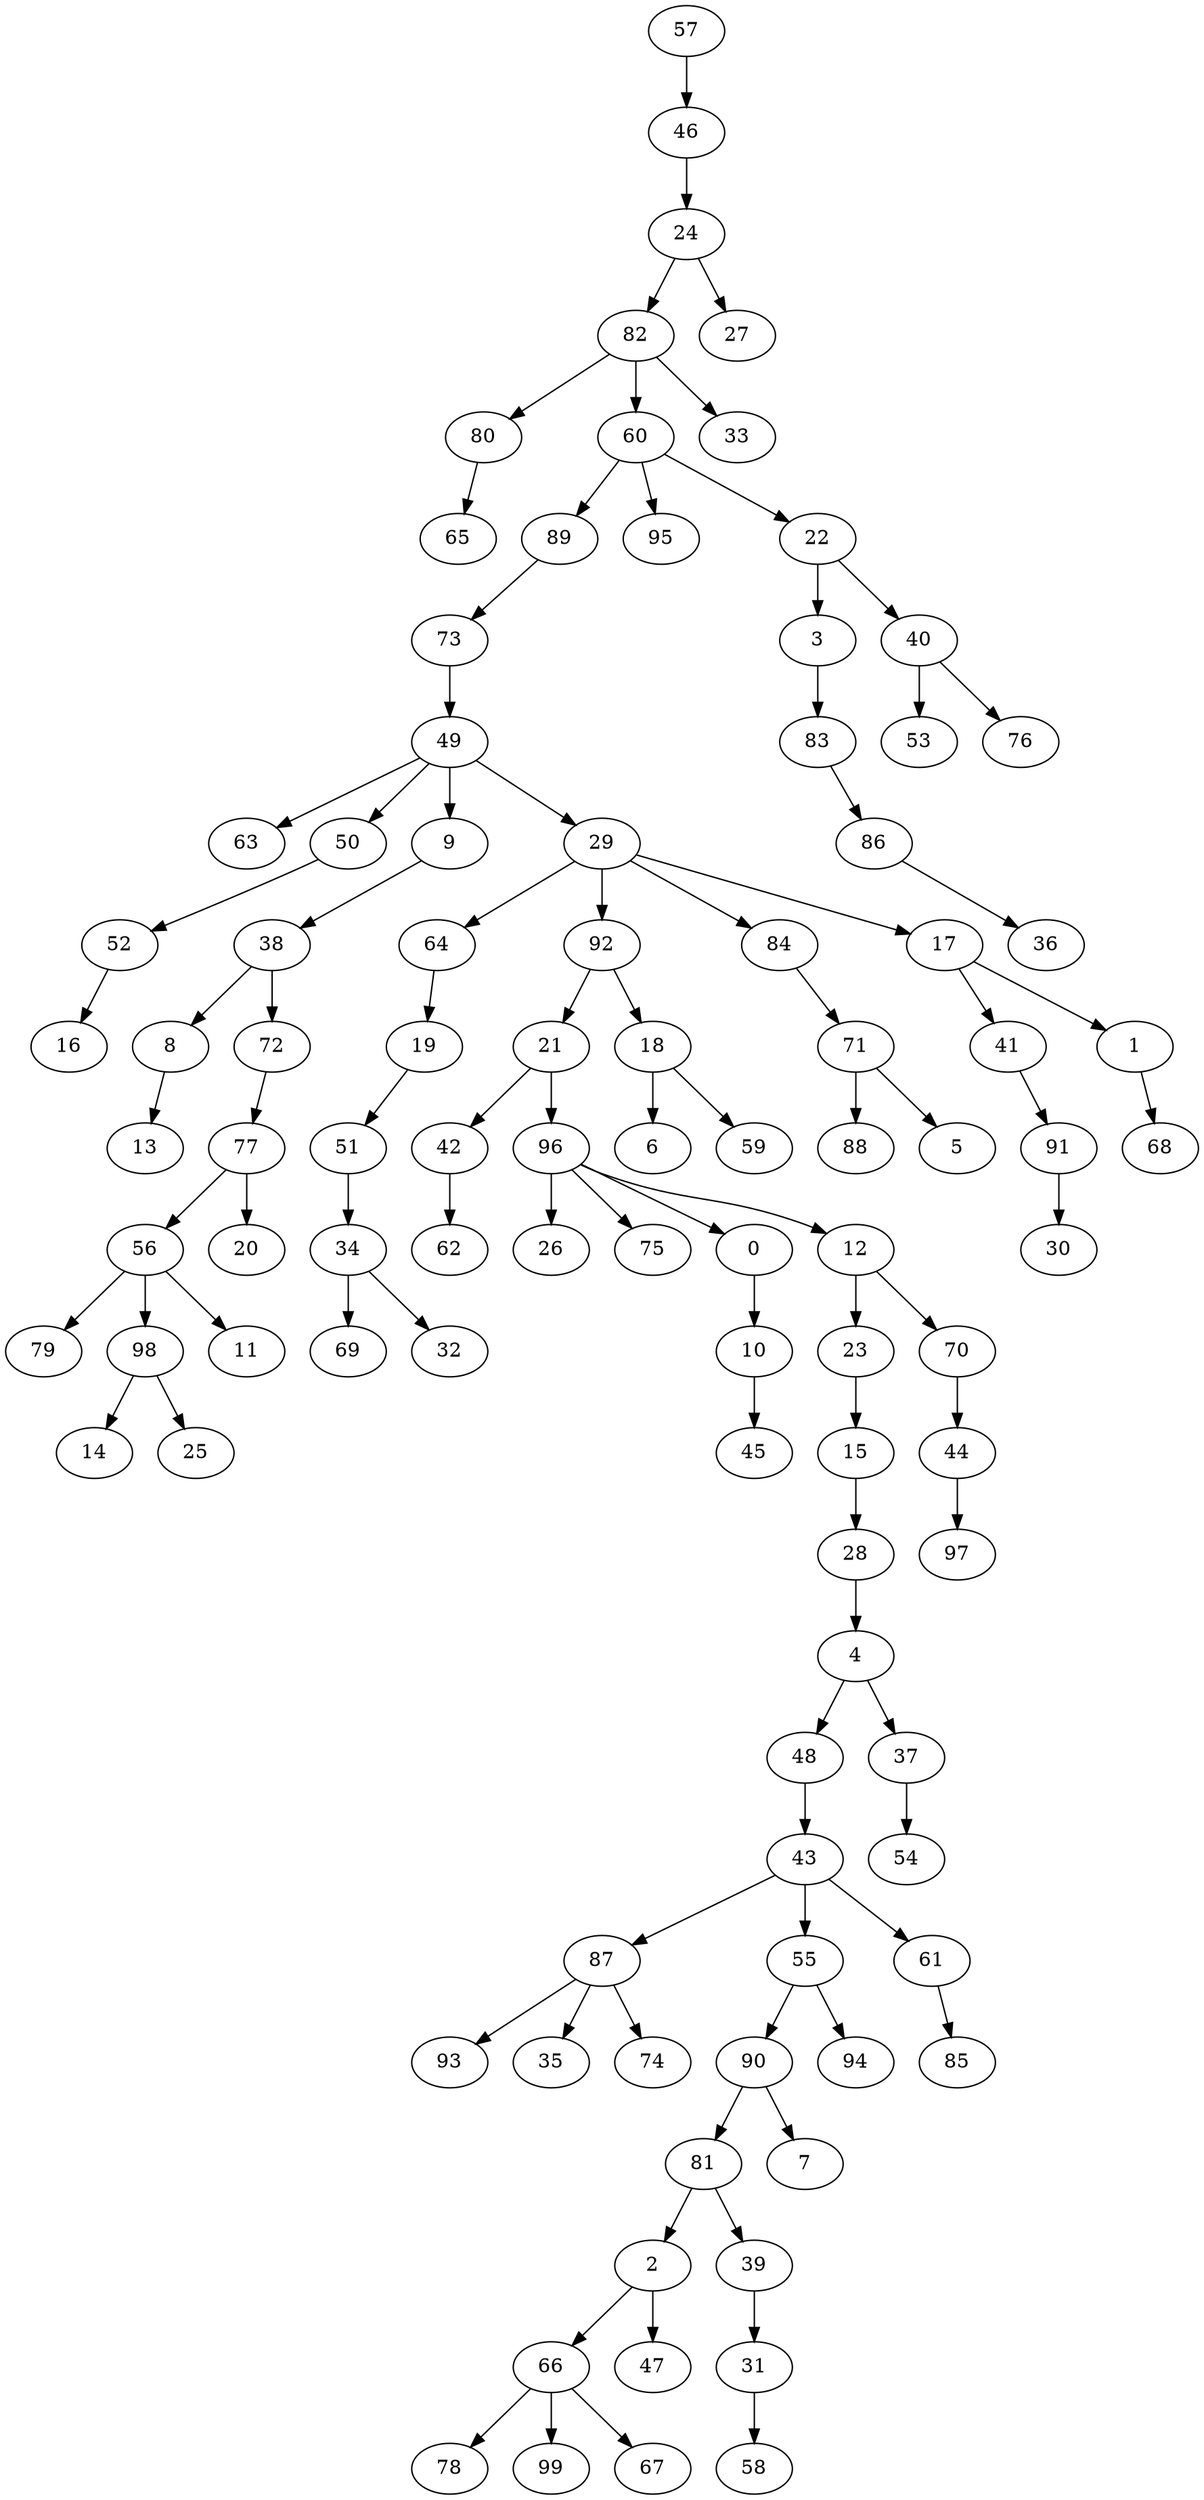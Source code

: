 digraph my_graph {
57;
46;
24;
82;
80;
65;
60;
89;
95;
22;
3;
83;
73;
49;
63;
50;
52;
16;
9;
29;
64;
92;
84;
71;
21;
42;
62;
96;
26;
75;
0;
10;
88;
18;
6;
59;
12;
23;
15;
28;
4;
48;
43;
87;
55;
61;
90;
37;
54;
38;
8;
13;
72;
77;
56;
79;
98;
14;
11;
20;
93;
17;
19;
51;
34;
69;
32;
5;
35;
85;
74;
81;
2;
66;
78;
99;
67;
39;
47;
31;
58;
45;
70;
44;
97;
33;
40;
53;
25;
76;
41;
91;
30;
7;
1;
68;
86;
36;
94;
27;
57->46
46->24
24->82
82->80
80->65
82->60
60->89
60->95
60->22
22->3
3->83
89->73
73->49
49->63
49->50
50->52
52->16
49->9
49->29
29->64
29->92
29->84
84->71
92->21
21->42
42->62
21->96
96->26
96->75
96->0
0->10
71->88
92->18
18->6
18->59
96->12
12->23
23->15
15->28
28->4
4->48
48->43
43->87
43->55
43->61
55->90
4->37
37->54
9->38
38->8
8->13
38->72
72->77
77->56
56->79
56->98
98->14
56->11
77->20
87->93
29->17
64->19
19->51
51->34
34->69
34->32
71->5
87->35
61->85
87->74
90->81
81->2
2->66
66->78
66->99
66->67
81->39
2->47
39->31
31->58
10->45
12->70
70->44
44->97
82->33
22->40
40->53
98->25
40->76
17->41
41->91
91->30
90->7
17->1
1->68
83->86
86->36
55->94
24->27
}